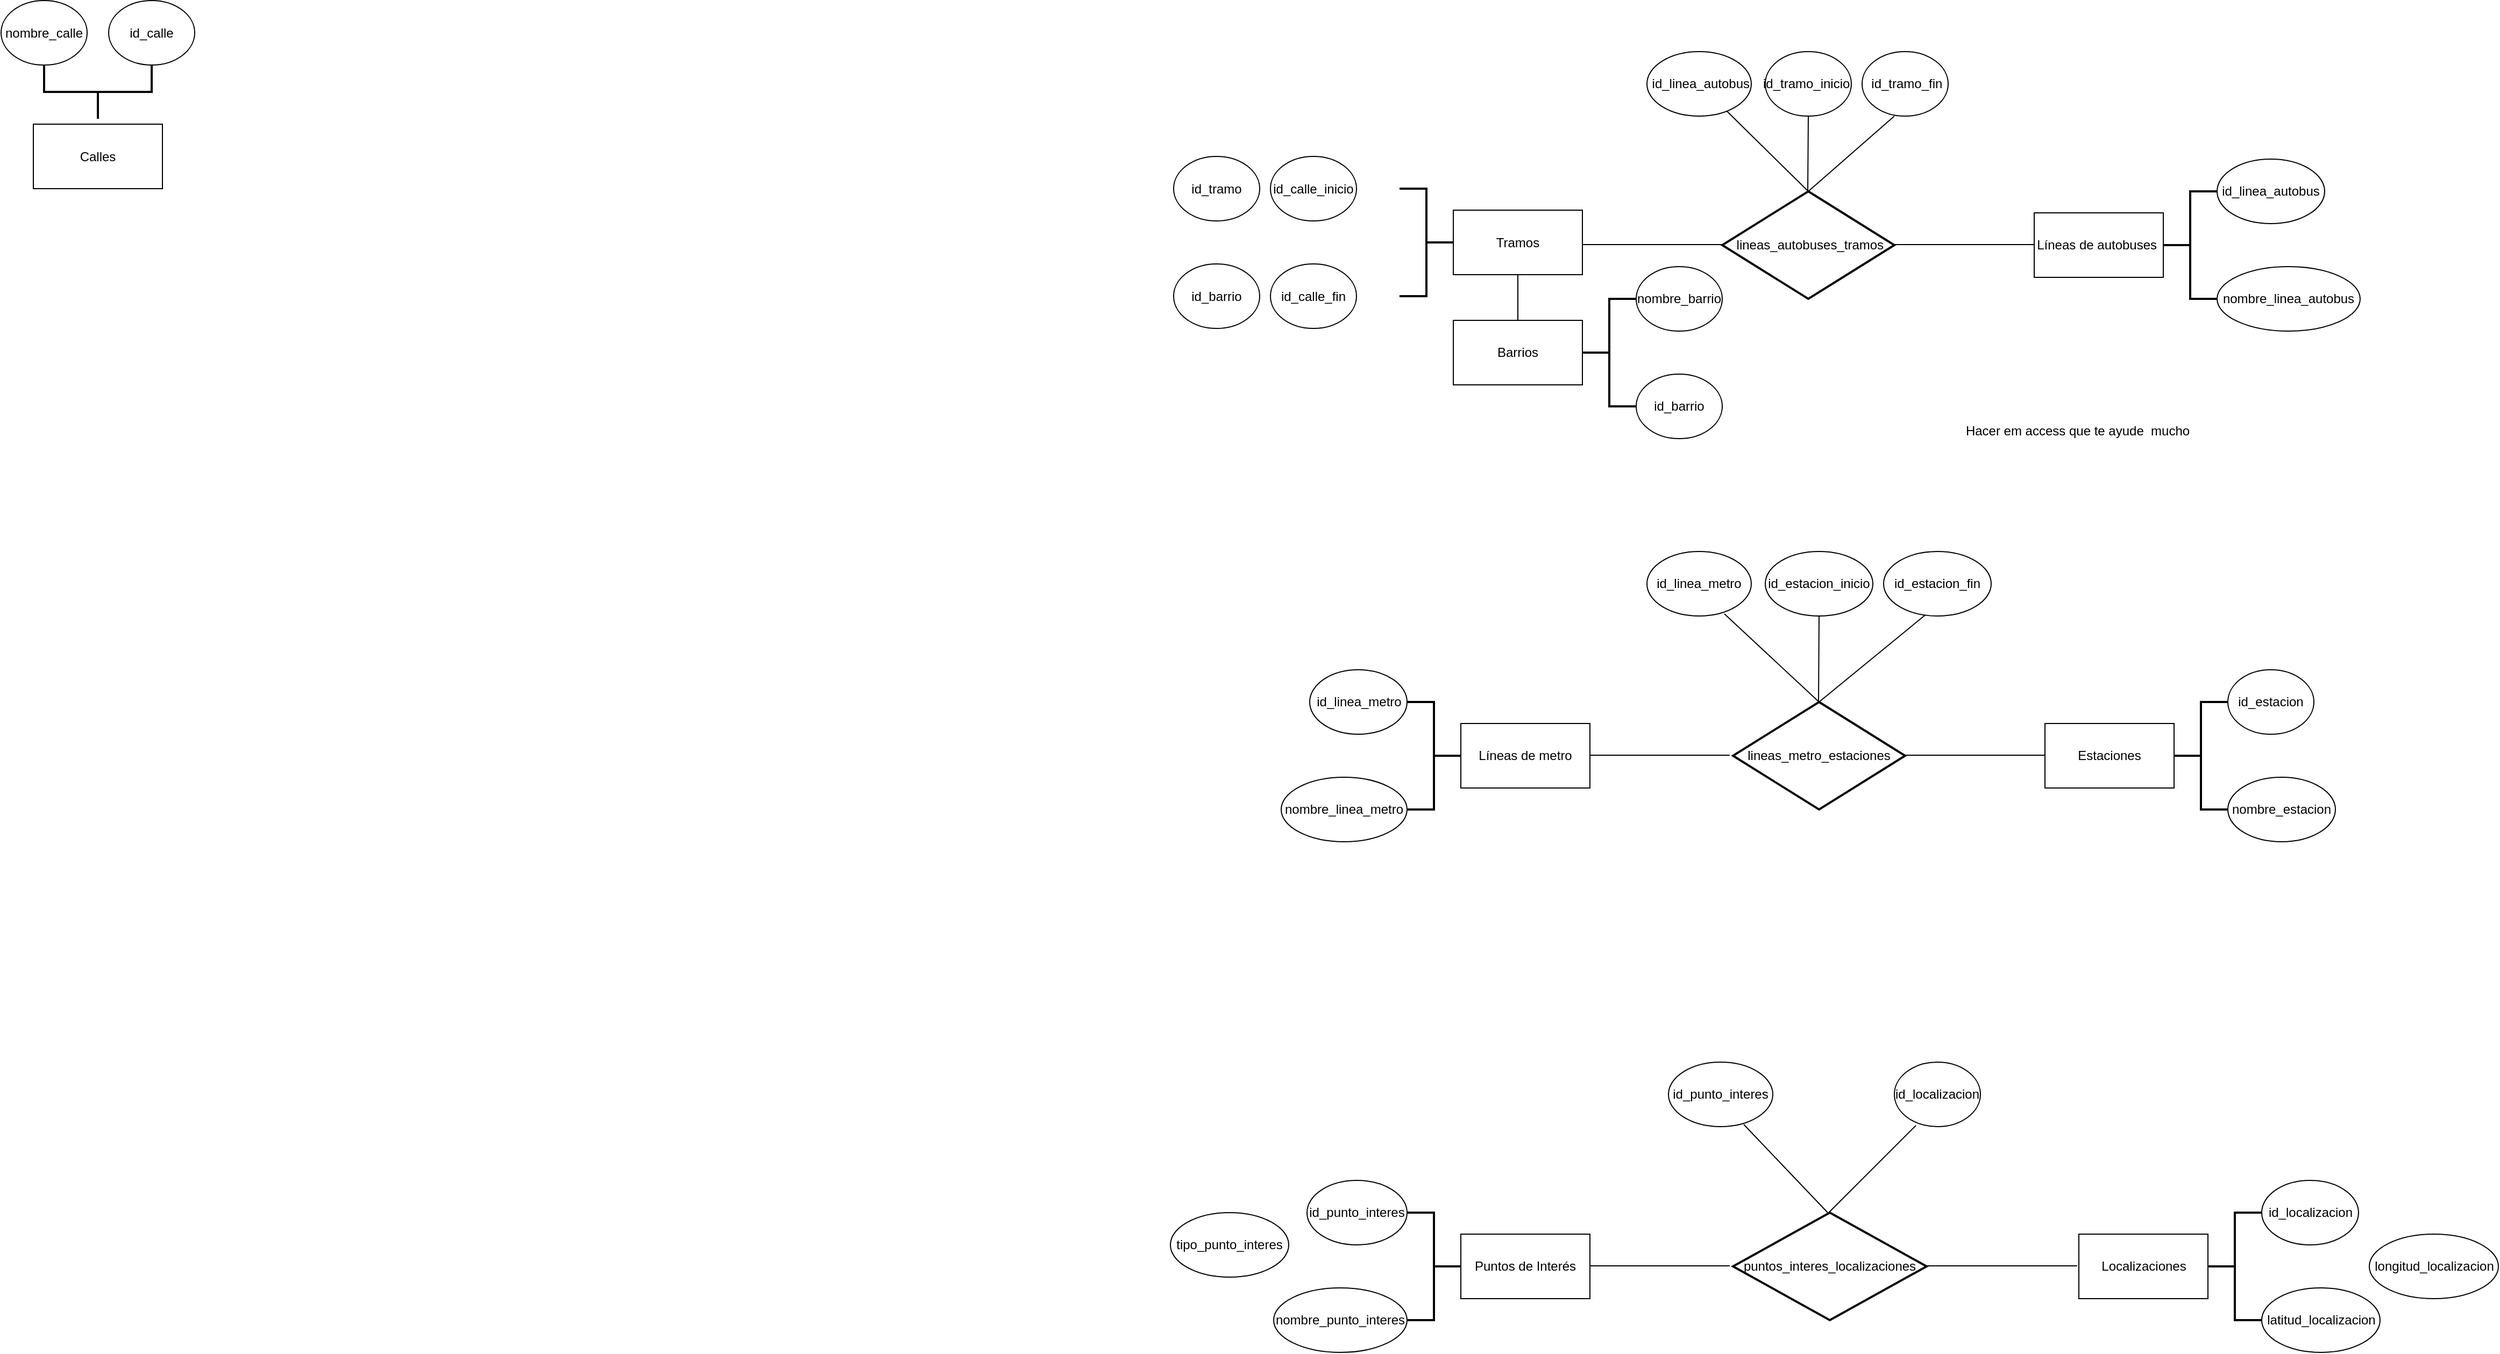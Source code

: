 <mxfile version="22.0.8" type="github">
  <diagram id="C5RBs43oDa-KdzZeNtuy" name="Page-1">
    <mxGraphModel dx="2407" dy="804" grid="1" gridSize="10" guides="1" tooltips="1" connect="1" arrows="1" fold="1" page="1" pageScale="1" pageWidth="827" pageHeight="1169" math="0" shadow="0">
      <root>
        <mxCell id="WIyWlLk6GJQsqaUBKTNV-0" />
        <mxCell id="WIyWlLk6GJQsqaUBKTNV-1" parent="WIyWlLk6GJQsqaUBKTNV-0" />
        <mxCell id="mPyTUqxMGJh4DycX4-v5-0" value="Barrios" style="rounded=0;whiteSpace=wrap;html=1;" vertex="1" parent="WIyWlLk6GJQsqaUBKTNV-1">
          <mxGeometry x="1030" y="370" width="120" height="60" as="geometry" />
        </mxCell>
        <mxCell id="mPyTUqxMGJh4DycX4-v5-1" value="Tramos" style="rounded=0;whiteSpace=wrap;html=1;" vertex="1" parent="WIyWlLk6GJQsqaUBKTNV-1">
          <mxGeometry x="1030" y="267.5" width="120" height="60" as="geometry" />
        </mxCell>
        <mxCell id="mPyTUqxMGJh4DycX4-v5-2" value="Calles" style="rounded=0;whiteSpace=wrap;html=1;" vertex="1" parent="WIyWlLk6GJQsqaUBKTNV-1">
          <mxGeometry x="-290" y="187.5" width="120" height="60" as="geometry" />
        </mxCell>
        <mxCell id="mPyTUqxMGJh4DycX4-v5-3" value="Estaciones" style="rounded=0;whiteSpace=wrap;html=1;" vertex="1" parent="WIyWlLk6GJQsqaUBKTNV-1">
          <mxGeometry x="1580" y="745" width="120" height="60" as="geometry" />
        </mxCell>
        <mxCell id="mPyTUqxMGJh4DycX4-v5-4" value="Líneas de metro" style="rounded=0;whiteSpace=wrap;html=1;" vertex="1" parent="WIyWlLk6GJQsqaUBKTNV-1">
          <mxGeometry x="1037" y="745" width="120" height="60" as="geometry" />
        </mxCell>
        <mxCell id="mPyTUqxMGJh4DycX4-v5-5" value="Puntos de Interés" style="rounded=0;whiteSpace=wrap;html=1;" vertex="1" parent="WIyWlLk6GJQsqaUBKTNV-1">
          <mxGeometry x="1037" y="1220" width="120" height="60" as="geometry" />
        </mxCell>
        <mxCell id="mPyTUqxMGJh4DycX4-v5-6" value="Líneas de autobuses&amp;nbsp;" style="rounded=0;whiteSpace=wrap;html=1;" vertex="1" parent="WIyWlLk6GJQsqaUBKTNV-1">
          <mxGeometry x="1570" y="270" width="120" height="60" as="geometry" />
        </mxCell>
        <mxCell id="mPyTUqxMGJh4DycX4-v5-13" value="" style="strokeWidth=2;html=1;shape=mxgraph.flowchart.annotation_2;align=left;labelPosition=right;pointerEvents=1;rotation=-90;" vertex="1" parent="WIyWlLk6GJQsqaUBKTNV-1">
          <mxGeometry x="-255" y="107.5" width="50" height="100" as="geometry" />
        </mxCell>
        <mxCell id="mPyTUqxMGJh4DycX4-v5-14" value="" style="strokeWidth=2;html=1;shape=mxgraph.flowchart.annotation_2;align=left;labelPosition=right;pointerEvents=1;rotation=-180;" vertex="1" parent="WIyWlLk6GJQsqaUBKTNV-1">
          <mxGeometry x="987" y="725" width="50" height="100" as="geometry" />
        </mxCell>
        <mxCell id="mPyTUqxMGJh4DycX4-v5-15" value="" style="strokeWidth=2;html=1;shape=mxgraph.flowchart.annotation_2;align=left;labelPosition=right;pointerEvents=1;" vertex="1" parent="WIyWlLk6GJQsqaUBKTNV-1">
          <mxGeometry x="1690" y="250" width="50" height="100" as="geometry" />
        </mxCell>
        <mxCell id="mPyTUqxMGJh4DycX4-v5-16" value="" style="strokeWidth=2;html=1;shape=mxgraph.flowchart.annotation_2;align=left;labelPosition=right;pointerEvents=1;rotation=-180;" vertex="1" parent="WIyWlLk6GJQsqaUBKTNV-1">
          <mxGeometry x="980" y="247.5" width="50" height="100" as="geometry" />
        </mxCell>
        <mxCell id="mPyTUqxMGJh4DycX4-v5-17" value="" style="strokeWidth=2;html=1;shape=mxgraph.flowchart.annotation_2;align=left;labelPosition=right;pointerEvents=1;" vertex="1" parent="WIyWlLk6GJQsqaUBKTNV-1">
          <mxGeometry x="1150" y="350" width="50" height="100" as="geometry" />
        </mxCell>
        <mxCell id="mPyTUqxMGJh4DycX4-v5-18" value="" style="strokeWidth=2;html=1;shape=mxgraph.flowchart.annotation_2;align=left;labelPosition=right;pointerEvents=1;" vertex="1" parent="WIyWlLk6GJQsqaUBKTNV-1">
          <mxGeometry x="1700" y="725" width="50" height="100" as="geometry" />
        </mxCell>
        <mxCell id="mPyTUqxMGJh4DycX4-v5-19" value="" style="strokeWidth=2;html=1;shape=mxgraph.flowchart.annotation_2;align=left;labelPosition=right;pointerEvents=1;rotation=-180;" vertex="1" parent="WIyWlLk6GJQsqaUBKTNV-1">
          <mxGeometry x="987" y="1200" width="50" height="100" as="geometry" />
        </mxCell>
        <mxCell id="mPyTUqxMGJh4DycX4-v5-23" value="&amp;nbsp;lineas_autobuses_tramos" style="strokeWidth=2;html=1;shape=mxgraph.flowchart.decision;whiteSpace=wrap;" vertex="1" parent="WIyWlLk6GJQsqaUBKTNV-1">
          <mxGeometry x="1280" y="250" width="160" height="100" as="geometry" />
        </mxCell>
        <mxCell id="mPyTUqxMGJh4DycX4-v5-24" value="lineas_metro_estaciones" style="strokeWidth=2;html=1;shape=mxgraph.flowchart.decision;whiteSpace=wrap;" vertex="1" parent="WIyWlLk6GJQsqaUBKTNV-1">
          <mxGeometry x="1290" y="725" width="160" height="100" as="geometry" />
        </mxCell>
        <mxCell id="mPyTUqxMGJh4DycX4-v5-28" value="nombre_calle" style="ellipse;whiteSpace=wrap;html=1;" vertex="1" parent="WIyWlLk6GJQsqaUBKTNV-1">
          <mxGeometry x="-320" y="72.5" width="80" height="60" as="geometry" />
        </mxCell>
        <mxCell id="mPyTUqxMGJh4DycX4-v5-29" value="id_calle" style="ellipse;whiteSpace=wrap;html=1;" vertex="1" parent="WIyWlLk6GJQsqaUBKTNV-1">
          <mxGeometry x="-220" y="72.5" width="80" height="60" as="geometry" />
        </mxCell>
        <mxCell id="mPyTUqxMGJh4DycX4-v5-32" value="id_calle_inicio" style="ellipse;whiteSpace=wrap;html=1;" vertex="1" parent="WIyWlLk6GJQsqaUBKTNV-1">
          <mxGeometry x="860" y="217.5" width="80" height="60" as="geometry" />
        </mxCell>
        <mxCell id="mPyTUqxMGJh4DycX4-v5-33" value="id_punto_interes" style="ellipse;whiteSpace=wrap;html=1;" vertex="1" parent="WIyWlLk6GJQsqaUBKTNV-1">
          <mxGeometry x="894" y="1170" width="93" height="60" as="geometry" />
        </mxCell>
        <mxCell id="mPyTUqxMGJh4DycX4-v5-35" value="id_linea_autobus" style="ellipse;whiteSpace=wrap;html=1;" vertex="1" parent="WIyWlLk6GJQsqaUBKTNV-1">
          <mxGeometry x="1740" y="220" width="100" height="60" as="geometry" />
        </mxCell>
        <mxCell id="mPyTUqxMGJh4DycX4-v5-37" value="nombre_punto_interes" style="ellipse;whiteSpace=wrap;html=1;" vertex="1" parent="WIyWlLk6GJQsqaUBKTNV-1">
          <mxGeometry x="863" y="1270" width="124" height="60" as="geometry" />
        </mxCell>
        <mxCell id="mPyTUqxMGJh4DycX4-v5-38" value="id_calle_fin" style="ellipse;whiteSpace=wrap;html=1;" vertex="1" parent="WIyWlLk6GJQsqaUBKTNV-1">
          <mxGeometry x="860" y="317.5" width="80" height="60" as="geometry" />
        </mxCell>
        <mxCell id="mPyTUqxMGJh4DycX4-v5-40" value="nombre_linea_metro" style="ellipse;whiteSpace=wrap;html=1;" vertex="1" parent="WIyWlLk6GJQsqaUBKTNV-1">
          <mxGeometry x="870" y="795" width="117" height="60" as="geometry" />
        </mxCell>
        <mxCell id="mPyTUqxMGJh4DycX4-v5-41" value="tipo_punto_interes" style="ellipse;whiteSpace=wrap;html=1;" vertex="1" parent="WIyWlLk6GJQsqaUBKTNV-1">
          <mxGeometry x="767" y="1200" width="110" height="60" as="geometry" />
        </mxCell>
        <mxCell id="mPyTUqxMGJh4DycX4-v5-42" value="nombre_linea_autobus" style="ellipse;whiteSpace=wrap;html=1;" vertex="1" parent="WIyWlLk6GJQsqaUBKTNV-1">
          <mxGeometry x="1740" y="320" width="133" height="60" as="geometry" />
        </mxCell>
        <mxCell id="mPyTUqxMGJh4DycX4-v5-44" value="id_linea_metro" style="ellipse;whiteSpace=wrap;html=1;" vertex="1" parent="WIyWlLk6GJQsqaUBKTNV-1">
          <mxGeometry x="896.5" y="695" width="90.5" height="60" as="geometry" />
        </mxCell>
        <mxCell id="mPyTUqxMGJh4DycX4-v5-45" value="nombre_estacion" style="ellipse;whiteSpace=wrap;html=1;" vertex="1" parent="WIyWlLk6GJQsqaUBKTNV-1">
          <mxGeometry x="1750" y="795" width="100" height="60" as="geometry" />
        </mxCell>
        <mxCell id="mPyTUqxMGJh4DycX4-v5-46" value="id_estacion" style="ellipse;whiteSpace=wrap;html=1;" vertex="1" parent="WIyWlLk6GJQsqaUBKTNV-1">
          <mxGeometry x="1750" y="695" width="80" height="60" as="geometry" />
        </mxCell>
        <mxCell id="mPyTUqxMGJh4DycX4-v5-47" value="id_barrio" style="ellipse;whiteSpace=wrap;html=1;" vertex="1" parent="WIyWlLk6GJQsqaUBKTNV-1">
          <mxGeometry x="1200" y="420" width="80" height="60" as="geometry" />
        </mxCell>
        <mxCell id="mPyTUqxMGJh4DycX4-v5-48" value="id_barrio" style="ellipse;whiteSpace=wrap;html=1;" vertex="1" parent="WIyWlLk6GJQsqaUBKTNV-1">
          <mxGeometry x="770" y="317.5" width="80" height="60" as="geometry" />
        </mxCell>
        <mxCell id="mPyTUqxMGJh4DycX4-v5-49" value="id_tramo" style="ellipse;whiteSpace=wrap;html=1;" vertex="1" parent="WIyWlLk6GJQsqaUBKTNV-1">
          <mxGeometry x="770" y="217.5" width="80" height="60" as="geometry" />
        </mxCell>
        <mxCell id="mPyTUqxMGJh4DycX4-v5-50" value="nombre_barrio" style="ellipse;whiteSpace=wrap;html=1;" vertex="1" parent="WIyWlLk6GJQsqaUBKTNV-1">
          <mxGeometry x="1200" y="320" width="80" height="60" as="geometry" />
        </mxCell>
        <mxCell id="mPyTUqxMGJh4DycX4-v5-52" value="Localizaciones" style="rounded=0;whiteSpace=wrap;html=1;" vertex="1" parent="WIyWlLk6GJQsqaUBKTNV-1">
          <mxGeometry x="1611.5" y="1220" width="120" height="60" as="geometry" />
        </mxCell>
        <mxCell id="mPyTUqxMGJh4DycX4-v5-53" value="id_tramo_inicio&amp;nbsp;" style="ellipse;whiteSpace=wrap;html=1;" vertex="1" parent="WIyWlLk6GJQsqaUBKTNV-1">
          <mxGeometry x="1320" y="120" width="80" height="60" as="geometry" />
        </mxCell>
        <mxCell id="mPyTUqxMGJh4DycX4-v5-54" value="&amp;nbsp;id_tramo_fin" style="ellipse;whiteSpace=wrap;html=1;" vertex="1" parent="WIyWlLk6GJQsqaUBKTNV-1">
          <mxGeometry x="1410" y="120" width="80" height="60" as="geometry" />
        </mxCell>
        <mxCell id="mPyTUqxMGJh4DycX4-v5-55" value="&amp;nbsp;id_linea_autobus" style="ellipse;whiteSpace=wrap;html=1;" vertex="1" parent="WIyWlLk6GJQsqaUBKTNV-1">
          <mxGeometry x="1210" y="120" width="97" height="60" as="geometry" />
        </mxCell>
        <mxCell id="mPyTUqxMGJh4DycX4-v5-56" value="" style="endArrow=none;html=1;rounded=0;" edge="1" parent="WIyWlLk6GJQsqaUBKTNV-1">
          <mxGeometry width="50" height="50" relative="1" as="geometry">
            <mxPoint x="1359.5" y="250" as="sourcePoint" />
            <mxPoint x="1360" y="180" as="targetPoint" />
          </mxGeometry>
        </mxCell>
        <mxCell id="mPyTUqxMGJh4DycX4-v5-57" value="" style="endArrow=none;html=1;rounded=0;" edge="1" parent="WIyWlLk6GJQsqaUBKTNV-1">
          <mxGeometry width="50" height="50" relative="1" as="geometry">
            <mxPoint x="1360" y="250" as="sourcePoint" />
            <mxPoint x="1440" y="180" as="targetPoint" />
          </mxGeometry>
        </mxCell>
        <mxCell id="mPyTUqxMGJh4DycX4-v5-58" value="" style="endArrow=none;html=1;rounded=0;" edge="1" parent="WIyWlLk6GJQsqaUBKTNV-1" source="mPyTUqxMGJh4DycX4-v5-55">
          <mxGeometry width="50" height="50" relative="1" as="geometry">
            <mxPoint x="1300" y="220" as="sourcePoint" />
            <mxPoint x="1360" y="250" as="targetPoint" />
          </mxGeometry>
        </mxCell>
        <mxCell id="mPyTUqxMGJh4DycX4-v5-60" value="" style="endArrow=none;html=1;rounded=0;entryX=0.5;entryY=1;entryDx=0;entryDy=0;" edge="1" parent="WIyWlLk6GJQsqaUBKTNV-1" target="mPyTUqxMGJh4DycX4-v5-65">
          <mxGeometry width="50" height="50" relative="1" as="geometry">
            <mxPoint x="1369.5" y="725" as="sourcePoint" />
            <mxPoint x="1370" y="655" as="targetPoint" />
          </mxGeometry>
        </mxCell>
        <mxCell id="mPyTUqxMGJh4DycX4-v5-62" value="" style="endArrow=none;html=1;rounded=0;entryX=0.388;entryY=0.983;entryDx=0;entryDy=0;entryPerimeter=0;" edge="1" parent="WIyWlLk6GJQsqaUBKTNV-1" target="mPyTUqxMGJh4DycX4-v5-67">
          <mxGeometry width="50" height="50" relative="1" as="geometry">
            <mxPoint x="1370" y="725" as="sourcePoint" />
            <mxPoint x="1450" y="655" as="targetPoint" />
          </mxGeometry>
        </mxCell>
        <mxCell id="mPyTUqxMGJh4DycX4-v5-64" value="" style="endArrow=none;html=1;rounded=0;exitX=0.742;exitY=0.967;exitDx=0;exitDy=0;exitPerimeter=0;" edge="1" parent="WIyWlLk6GJQsqaUBKTNV-1" source="mPyTUqxMGJh4DycX4-v5-68">
          <mxGeometry width="50" height="50" relative="1" as="geometry">
            <mxPoint x="1294" y="650" as="sourcePoint" />
            <mxPoint x="1370" y="725" as="targetPoint" />
          </mxGeometry>
        </mxCell>
        <mxCell id="mPyTUqxMGJh4DycX4-v5-65" value="id_estacion_inicio" style="ellipse;whiteSpace=wrap;html=1;" vertex="1" parent="WIyWlLk6GJQsqaUBKTNV-1">
          <mxGeometry x="1320" y="585" width="100" height="60" as="geometry" />
        </mxCell>
        <mxCell id="mPyTUqxMGJh4DycX4-v5-67" value="id_estacion_fin" style="ellipse;whiteSpace=wrap;html=1;" vertex="1" parent="WIyWlLk6GJQsqaUBKTNV-1">
          <mxGeometry x="1430" y="585" width="100" height="60" as="geometry" />
        </mxCell>
        <mxCell id="mPyTUqxMGJh4DycX4-v5-68" value="id_linea_metro" style="ellipse;whiteSpace=wrap;html=1;" vertex="1" parent="WIyWlLk6GJQsqaUBKTNV-1">
          <mxGeometry x="1210" y="585" width="97" height="60" as="geometry" />
        </mxCell>
        <mxCell id="mPyTUqxMGJh4DycX4-v5-69" value="puntos_interes_localizaciones" style="strokeWidth=2;html=1;shape=mxgraph.flowchart.decision;whiteSpace=wrap;" vertex="1" parent="WIyWlLk6GJQsqaUBKTNV-1">
          <mxGeometry x="1290" y="1200" width="180" height="100" as="geometry" />
        </mxCell>
        <mxCell id="mPyTUqxMGJh4DycX4-v5-70" value="" style="endArrow=none;html=1;rounded=0;entryX=0.388;entryY=0.983;entryDx=0;entryDy=0;entryPerimeter=0;" edge="1" parent="WIyWlLk6GJQsqaUBKTNV-1">
          <mxGeometry width="50" height="50" relative="1" as="geometry">
            <mxPoint x="1378.96" y="1200" as="sourcePoint" />
            <mxPoint x="1459.96" y="1119" as="targetPoint" />
          </mxGeometry>
        </mxCell>
        <mxCell id="mPyTUqxMGJh4DycX4-v5-72" value="" style="endArrow=none;html=1;rounded=0;exitX=0.742;exitY=0.967;exitDx=0;exitDy=0;exitPerimeter=0;" edge="1" parent="WIyWlLk6GJQsqaUBKTNV-1">
          <mxGeometry width="50" height="50" relative="1" as="geometry">
            <mxPoint x="1300.03" y="1118" as="sourcePoint" />
            <mxPoint x="1378.03" y="1200" as="targetPoint" />
          </mxGeometry>
        </mxCell>
        <mxCell id="mPyTUqxMGJh4DycX4-v5-73" value="id_punto_interes" style="ellipse;whiteSpace=wrap;html=1;" vertex="1" parent="WIyWlLk6GJQsqaUBKTNV-1">
          <mxGeometry x="1230" y="1060" width="97" height="60" as="geometry" />
        </mxCell>
        <mxCell id="mPyTUqxMGJh4DycX4-v5-74" value="id_localizacion" style="ellipse;whiteSpace=wrap;html=1;" vertex="1" parent="WIyWlLk6GJQsqaUBKTNV-1">
          <mxGeometry x="1440" y="1060" width="80" height="60" as="geometry" />
        </mxCell>
        <mxCell id="mPyTUqxMGJh4DycX4-v5-75" value="" style="strokeWidth=2;html=1;shape=mxgraph.flowchart.annotation_2;align=left;labelPosition=right;pointerEvents=1;" vertex="1" parent="WIyWlLk6GJQsqaUBKTNV-1">
          <mxGeometry x="1731.5" y="1200" width="50" height="100" as="geometry" />
        </mxCell>
        <mxCell id="mPyTUqxMGJh4DycX4-v5-76" value="latitud_localizacion" style="ellipse;whiteSpace=wrap;html=1;" vertex="1" parent="WIyWlLk6GJQsqaUBKTNV-1">
          <mxGeometry x="1781.5" y="1270" width="110" height="60" as="geometry" />
        </mxCell>
        <mxCell id="mPyTUqxMGJh4DycX4-v5-77" value="&amp;nbsp;id_localizacion&amp;nbsp;" style="ellipse;whiteSpace=wrap;html=1;" vertex="1" parent="WIyWlLk6GJQsqaUBKTNV-1">
          <mxGeometry x="1781.5" y="1170" width="90" height="60" as="geometry" />
        </mxCell>
        <mxCell id="mPyTUqxMGJh4DycX4-v5-78" value="longitud_localizacion" style="ellipse;whiteSpace=wrap;html=1;" vertex="1" parent="WIyWlLk6GJQsqaUBKTNV-1">
          <mxGeometry x="1881.5" y="1220" width="120" height="60" as="geometry" />
        </mxCell>
        <mxCell id="mPyTUqxMGJh4DycX4-v5-79" value="" style="endArrow=none;html=1;rounded=0;entryX=0;entryY=0.5;entryDx=0;entryDy=0;" edge="1" parent="WIyWlLk6GJQsqaUBKTNV-1">
          <mxGeometry width="50" height="50" relative="1" as="geometry">
            <mxPoint x="1450" y="774.5" as="sourcePoint" />
            <mxPoint x="1580" y="774.5" as="targetPoint" />
          </mxGeometry>
        </mxCell>
        <mxCell id="mPyTUqxMGJh4DycX4-v5-80" value="" style="endArrow=none;html=1;rounded=0;entryX=0;entryY=0.5;entryDx=0;entryDy=0;" edge="1" parent="WIyWlLk6GJQsqaUBKTNV-1">
          <mxGeometry width="50" height="50" relative="1" as="geometry">
            <mxPoint x="1150" y="299.5" as="sourcePoint" />
            <mxPoint x="1280" y="299.5" as="targetPoint" />
          </mxGeometry>
        </mxCell>
        <mxCell id="mPyTUqxMGJh4DycX4-v5-81" value="" style="endArrow=none;html=1;rounded=0;entryX=0;entryY=0.5;entryDx=0;entryDy=0;" edge="1" parent="WIyWlLk6GJQsqaUBKTNV-1">
          <mxGeometry width="50" height="50" relative="1" as="geometry">
            <mxPoint x="1157" y="774.5" as="sourcePoint" />
            <mxPoint x="1287" y="774.5" as="targetPoint" />
          </mxGeometry>
        </mxCell>
        <mxCell id="mPyTUqxMGJh4DycX4-v5-82" value="" style="endArrow=none;html=1;rounded=0;entryX=0;entryY=0.5;entryDx=0;entryDy=0;" edge="1" parent="WIyWlLk6GJQsqaUBKTNV-1">
          <mxGeometry width="50" height="50" relative="1" as="geometry">
            <mxPoint x="1440" y="299.5" as="sourcePoint" />
            <mxPoint x="1570" y="299.5" as="targetPoint" />
          </mxGeometry>
        </mxCell>
        <mxCell id="mPyTUqxMGJh4DycX4-v5-83" value="" style="endArrow=none;html=1;rounded=0;entryX=0;entryY=0.5;entryDx=0;entryDy=0;" edge="1" parent="WIyWlLk6GJQsqaUBKTNV-1">
          <mxGeometry width="50" height="50" relative="1" as="geometry">
            <mxPoint x="1157" y="1249.5" as="sourcePoint" />
            <mxPoint x="1287" y="1249.5" as="targetPoint" />
          </mxGeometry>
        </mxCell>
        <mxCell id="mPyTUqxMGJh4DycX4-v5-84" value="" style="endArrow=none;html=1;rounded=0;entryX=0;entryY=0.5;entryDx=0;entryDy=0;" edge="1" parent="WIyWlLk6GJQsqaUBKTNV-1">
          <mxGeometry width="50" height="50" relative="1" as="geometry">
            <mxPoint x="1480" y="1249.5" as="sourcePoint" />
            <mxPoint x="1610" y="1249.5" as="targetPoint" />
          </mxGeometry>
        </mxCell>
        <mxCell id="mPyTUqxMGJh4DycX4-v5-85" value="" style="endArrow=none;html=1;rounded=0;entryX=0;entryY=0.5;entryDx=0;entryDy=0;" edge="1" parent="WIyWlLk6GJQsqaUBKTNV-1">
          <mxGeometry width="50" height="50" relative="1" as="geometry">
            <mxPoint x="1480" y="1249.5" as="sourcePoint" />
            <mxPoint x="1610" y="1249.5" as="targetPoint" />
          </mxGeometry>
        </mxCell>
        <mxCell id="mPyTUqxMGJh4DycX4-v5-86" value="" style="endArrow=none;html=1;rounded=0;entryX=0;entryY=0.5;entryDx=0;entryDy=0;" edge="1" parent="WIyWlLk6GJQsqaUBKTNV-1">
          <mxGeometry width="50" height="50" relative="1" as="geometry">
            <mxPoint x="1470" y="1249.5" as="sourcePoint" />
            <mxPoint x="1600" y="1249.5" as="targetPoint" />
          </mxGeometry>
        </mxCell>
        <mxCell id="mPyTUqxMGJh4DycX4-v5-87" value="" style="endArrow=none;html=1;rounded=0;exitX=0.5;exitY=0;exitDx=0;exitDy=0;exitPerimeter=0;entryX=0.5;entryY=1;entryDx=0;entryDy=0;" edge="1" parent="WIyWlLk6GJQsqaUBKTNV-1" source="mPyTUqxMGJh4DycX4-v5-0" target="mPyTUqxMGJh4DycX4-v5-1">
          <mxGeometry width="50" height="50" relative="1" as="geometry">
            <mxPoint x="1089.5" y="360" as="sourcePoint" />
            <mxPoint x="1090" y="340" as="targetPoint" />
            <Array as="points" />
          </mxGeometry>
        </mxCell>
        <mxCell id="mPyTUqxMGJh4DycX4-v5-88" value="Hacer em access que te ayude&amp;nbsp; mucho" style="text;html=1;align=center;verticalAlign=middle;resizable=0;points=[];autosize=1;strokeColor=none;fillColor=none;" vertex="1" parent="WIyWlLk6GJQsqaUBKTNV-1">
          <mxGeometry x="1495" y="458" width="230" height="30" as="geometry" />
        </mxCell>
      </root>
    </mxGraphModel>
  </diagram>
</mxfile>
